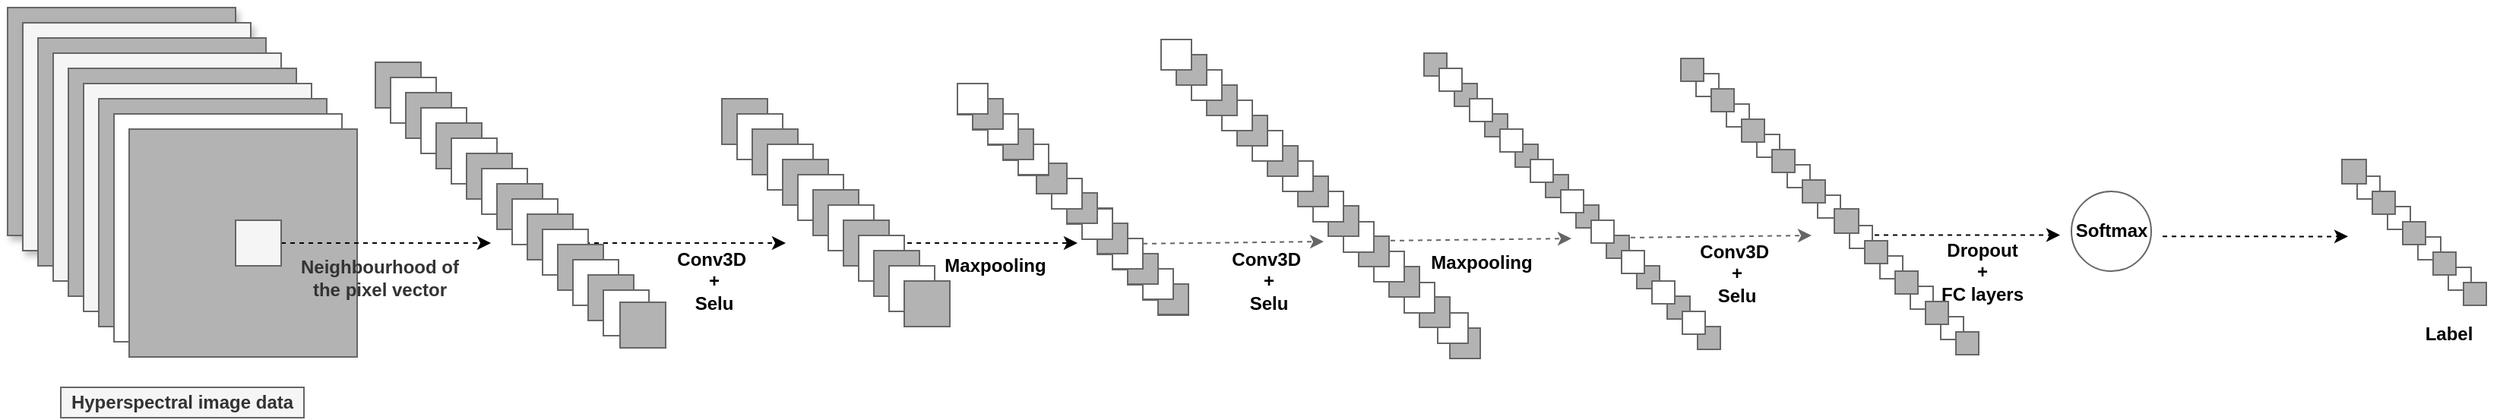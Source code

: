 <mxfile version="13.10.5" type="github" pages="2">
  <diagram id="l_VRbaYY5x8nG968U9lK" name="Page-1">
    <mxGraphModel dx="716" dy="378" grid="1" gridSize="2" guides="1" tooltips="1" connect="1" arrows="1" fold="1" page="0" pageScale="1" pageWidth="1169" pageHeight="827" math="0" shadow="0">
      <root>
        <mxCell id="0" />
        <mxCell id="1" parent="0" />
        <mxCell id="GZbkIUtFpbQkxTFoIwpB-4" value="" style="whiteSpace=wrap;html=1;aspect=fixed;labelBackgroundColor=none;shadow=0;strokeColor=#666666;fillColor=#B3B3B3;" parent="1" vertex="1">
          <mxGeometry x="979" y="351" width="20" height="20" as="geometry" />
        </mxCell>
        <mxCell id="GZbkIUtFpbQkxTFoIwpB-3" value="" style="whiteSpace=wrap;html=1;aspect=fixed;labelBackgroundColor=none;shadow=0;strokeColor=#666666;" parent="1" vertex="1">
          <mxGeometry x="971" y="341" width="20" height="20" as="geometry" />
        </mxCell>
        <mxCell id="0h0BreGhWC6YS8RpV6lA-15" value="" style="whiteSpace=wrap;html=1;aspect=fixed;labelBackgroundColor=none;shadow=0;strokeColor=#666666;fillColor=#B3B3B3;" parent="1" vertex="1">
          <mxGeometry x="959" y="330.5" width="20" height="20" as="geometry" />
        </mxCell>
        <mxCell id="CNsvlzbDIOFofRBmc1B0-2" value="" style="whiteSpace=wrap;html=1;aspect=fixed;strokeColor=#666666;shadow=1;fontColor=#333333;fillColor=#B3B3B3;" parent="1" vertex="1">
          <mxGeometry x="30" y="140" width="150" height="150" as="geometry" />
        </mxCell>
        <mxCell id="CNsvlzbDIOFofRBmc1B0-5" value="" style="whiteSpace=wrap;html=1;aspect=fixed;fillColor=#f5f5f5;strokeColor=#666666;shadow=1;fontColor=#333333;" parent="1" vertex="1">
          <mxGeometry x="40" y="150" width="150" height="150" as="geometry" />
        </mxCell>
        <mxCell id="CNsvlzbDIOFofRBmc1B0-6" value="" style="whiteSpace=wrap;html=1;aspect=fixed;strokeColor=#666666;shadow=0;fontColor=#333333;fillColor=#B3B3B3;" parent="1" vertex="1">
          <mxGeometry x="50" y="160" width="150" height="150" as="geometry" />
        </mxCell>
        <mxCell id="CNsvlzbDIOFofRBmc1B0-7" value="" style="whiteSpace=wrap;html=1;aspect=fixed;fillColor=#f5f5f5;strokeColor=#666666;shadow=0;fontColor=#333333;" parent="1" vertex="1">
          <mxGeometry x="60" y="170" width="150" height="150" as="geometry" />
        </mxCell>
        <mxCell id="CNsvlzbDIOFofRBmc1B0-8" value="" style="whiteSpace=wrap;html=1;aspect=fixed;strokeColor=#666666;shadow=0;fontColor=#333333;fillColor=#B3B3B3;" parent="1" vertex="1">
          <mxGeometry x="70" y="180" width="150" height="150" as="geometry" />
        </mxCell>
        <mxCell id="CNsvlzbDIOFofRBmc1B0-9" value="" style="whiteSpace=wrap;html=1;aspect=fixed;fillColor=#f5f5f5;strokeColor=#666666;shadow=0;fontColor=#333333;" parent="1" vertex="1">
          <mxGeometry x="80" y="190" width="150" height="150" as="geometry" />
        </mxCell>
        <mxCell id="CNsvlzbDIOFofRBmc1B0-10" value="" style="whiteSpace=wrap;html=1;aspect=fixed;strokeColor=#666666;shadow=0;fontColor=#333333;fillColor=#B3B3B3;" parent="1" vertex="1">
          <mxGeometry x="90" y="200" width="150" height="150" as="geometry" />
        </mxCell>
        <mxCell id="CNsvlzbDIOFofRBmc1B0-12" value="" style="whiteSpace=wrap;html=1;aspect=fixed;shadow=0;strokeColor=#666666;" parent="1" vertex="1">
          <mxGeometry x="100" y="210" width="150" height="150" as="geometry" />
        </mxCell>
        <mxCell id="CNsvlzbDIOFofRBmc1B0-13" value="" style="whiteSpace=wrap;html=1;aspect=fixed;strokeColor=#666666;shadow=0;fontColor=#333333;fillColor=#B3B3B3;" parent="1" vertex="1">
          <mxGeometry x="110" y="220" width="150" height="150" as="geometry" />
        </mxCell>
        <mxCell id="CNsvlzbDIOFofRBmc1B0-16" value="Hyperspectral image data" style="text;html=1;strokeColor=#666666;fillColor=#f5f5f5;align=center;verticalAlign=middle;whiteSpace=wrap;fontStyle=1;shadow=0;fontColor=#333333;" parent="1" vertex="1">
          <mxGeometry x="65" y="390" width="160" height="20" as="geometry" />
        </mxCell>
        <mxCell id="CNsvlzbDIOFofRBmc1B0-19" value="" style="edgeStyle=orthogonalEdgeStyle;orthogonalLoop=1;jettySize=auto;shadow=0;dashed=1;strokeWidth=1;labelBorderColor=none;html=1;endArrow=classic;endFill=1;metaEdit=1;comic=0;" parent="1" source="CNsvlzbDIOFofRBmc1B0-18" edge="1">
          <mxGeometry relative="1" as="geometry">
            <mxPoint x="348" y="295" as="targetPoint" />
          </mxGeometry>
        </mxCell>
        <mxCell id="CNsvlzbDIOFofRBmc1B0-18" value="" style="whiteSpace=wrap;html=1;aspect=fixed;fillColor=#f5f5f5;strokeColor=#666666;fontColor=#333333;shadow=0;" parent="1" vertex="1">
          <mxGeometry x="180" y="280" width="30" height="30" as="geometry" />
        </mxCell>
        <mxCell id="CNsvlzbDIOFofRBmc1B0-21" value="&lt;span style=&quot;font-weight: 700&quot;&gt;Neighbourhood of the pixel vector&lt;/span&gt;" style="text;html=1;align=center;verticalAlign=middle;whiteSpace=wrap;labelBackgroundColor=none;shadow=0;fontColor=#333333;" parent="1" vertex="1">
          <mxGeometry x="220" y="307.5" width="110" height="20" as="geometry" />
        </mxCell>
        <mxCell id="CNsvlzbDIOFofRBmc1B0-85" style="edgeStyle=orthogonalEdgeStyle;orthogonalLoop=1;jettySize=auto;html=1;shadow=0;dashed=1;strokeWidth=1;" parent="1" source="CNsvlzbDIOFofRBmc1B0-31" edge="1">
          <mxGeometry relative="1" as="geometry">
            <mxPoint x="542" y="295" as="targetPoint" />
            <Array as="points">
              <mxPoint x="530" y="295" />
              <mxPoint x="530" y="295" />
            </Array>
          </mxGeometry>
        </mxCell>
        <mxCell id="CNsvlzbDIOFofRBmc1B0-87" value="Conv3D&amp;nbsp;&lt;br&gt;+ &lt;br&gt;Selu" style="text;html=1;strokeColor=none;fillColor=none;align=center;verticalAlign=middle;whiteSpace=wrap;labelBackgroundColor=none;fontStyle=1;shadow=0;" parent="1" vertex="1">
          <mxGeometry x="455" y="310" width="80" height="20" as="geometry" />
        </mxCell>
        <mxCell id="CNsvlzbDIOFofRBmc1B0-115" style="comic=0;orthogonalLoop=1;jettySize=auto;html=1;shadow=0;dashed=1;endArrow=classic;endFill=1;strokeWidth=1;" parent="1" source="CNsvlzbDIOFofRBmc1B0-97" edge="1">
          <mxGeometry relative="1" as="geometry">
            <mxPoint x="734" y="295" as="targetPoint" />
          </mxGeometry>
        </mxCell>
        <mxCell id="CNsvlzbDIOFofRBmc1B0-118" value="Conv3D&amp;nbsp;&lt;br&gt;+ &lt;br&gt;Selu" style="text;html=1;fillColor=none;align=center;verticalAlign=middle;whiteSpace=wrap;labelBackgroundColor=none;fontStyle=1;shadow=0;" parent="1" vertex="1">
          <mxGeometry x="820" y="310" width="80" height="20" as="geometry" />
        </mxCell>
        <mxCell id="CNsvlzbDIOFofRBmc1B0-196" value="" style="group;shadow=0;" parent="1" vertex="1" connectable="0">
          <mxGeometry x="272" y="176" width="194" height="188" as="geometry" />
        </mxCell>
        <mxCell id="CNsvlzbDIOFofRBmc1B0-22" value="" style="whiteSpace=wrap;html=1;aspect=fixed;labelBackgroundColor=none;shadow=0;fillColor=#B3B3B3;strokeColor=#666666;" parent="CNsvlzbDIOFofRBmc1B0-196" vertex="1">
          <mxGeometry width="30" height="30" as="geometry" />
        </mxCell>
        <mxCell id="CNsvlzbDIOFofRBmc1B0-23" value="" style="whiteSpace=wrap;html=1;aspect=fixed;labelBackgroundColor=none;shadow=0;fillColor=#FFFFFF;strokeColor=#666666;" parent="CNsvlzbDIOFofRBmc1B0-196" vertex="1">
          <mxGeometry x="10" y="10" width="30" height="30" as="geometry" />
        </mxCell>
        <mxCell id="CNsvlzbDIOFofRBmc1B0-24" value="" style="whiteSpace=wrap;html=1;aspect=fixed;labelBackgroundColor=none;shadow=0;fillColor=#B3B3B3;strokeColor=#666666;" parent="CNsvlzbDIOFofRBmc1B0-196" vertex="1">
          <mxGeometry x="20" y="20" width="30" height="30" as="geometry" />
        </mxCell>
        <mxCell id="CNsvlzbDIOFofRBmc1B0-25" value="" style="whiteSpace=wrap;html=1;aspect=fixed;labelBackgroundColor=none;shadow=0;fillColor=#FFFFFF;strokeColor=#666666;" parent="CNsvlzbDIOFofRBmc1B0-196" vertex="1">
          <mxGeometry x="30" y="30" width="30" height="30" as="geometry" />
        </mxCell>
        <mxCell id="CNsvlzbDIOFofRBmc1B0-26" value="" style="whiteSpace=wrap;html=1;aspect=fixed;labelBackgroundColor=none;shadow=0;fillColor=#B3B3B3;strokeColor=#666666;" parent="CNsvlzbDIOFofRBmc1B0-196" vertex="1">
          <mxGeometry x="40" y="40" width="30" height="30" as="geometry" />
        </mxCell>
        <mxCell id="CNsvlzbDIOFofRBmc1B0-27" value="" style="whiteSpace=wrap;html=1;aspect=fixed;labelBackgroundColor=none;shadow=0;fillColor=#FFFFFF;strokeColor=#666666;" parent="CNsvlzbDIOFofRBmc1B0-196" vertex="1">
          <mxGeometry x="50" y="50" width="30" height="30" as="geometry" />
        </mxCell>
        <mxCell id="CNsvlzbDIOFofRBmc1B0-28" value="" style="whiteSpace=wrap;html=1;aspect=fixed;labelBackgroundColor=none;shadow=0;fillColor=#B3B3B3;strokeColor=#666666;" parent="CNsvlzbDIOFofRBmc1B0-196" vertex="1">
          <mxGeometry x="60" y="60" width="30" height="30" as="geometry" />
        </mxCell>
        <mxCell id="CNsvlzbDIOFofRBmc1B0-29" value="" style="whiteSpace=wrap;html=1;aspect=fixed;labelBackgroundColor=none;shadow=0;fillColor=#FFFFFF;strokeColor=#666666;" parent="CNsvlzbDIOFofRBmc1B0-196" vertex="1">
          <mxGeometry x="70" y="70" width="30" height="30" as="geometry" />
        </mxCell>
        <mxCell id="CNsvlzbDIOFofRBmc1B0-30" value="" style="whiteSpace=wrap;html=1;aspect=fixed;labelBackgroundColor=none;shadow=0;fillColor=#B3B3B3;strokeColor=#666666;" parent="CNsvlzbDIOFofRBmc1B0-196" vertex="1">
          <mxGeometry x="80" y="80" width="30" height="30" as="geometry" />
        </mxCell>
        <mxCell id="CNsvlzbDIOFofRBmc1B0-31" value="" style="whiteSpace=wrap;html=1;aspect=fixed;labelBackgroundColor=none;shadow=0;fillColor=#FFFFFF;strokeColor=#666666;" parent="CNsvlzbDIOFofRBmc1B0-196" vertex="1">
          <mxGeometry x="90" y="90" width="30" height="30" as="geometry" />
        </mxCell>
        <mxCell id="CNsvlzbDIOFofRBmc1B0-32" value="" style="whiteSpace=wrap;html=1;aspect=fixed;labelBackgroundColor=none;shadow=0;fillColor=#B3B3B3;strokeColor=#666666;" parent="CNsvlzbDIOFofRBmc1B0-196" vertex="1">
          <mxGeometry x="100" y="100" width="30" height="30" as="geometry" />
        </mxCell>
        <mxCell id="CNsvlzbDIOFofRBmc1B0-33" value="" style="whiteSpace=wrap;html=1;aspect=fixed;labelBackgroundColor=none;shadow=0;fillColor=#FFFFFF;strokeColor=#666666;" parent="CNsvlzbDIOFofRBmc1B0-196" vertex="1">
          <mxGeometry x="110" y="110" width="30" height="30" as="geometry" />
        </mxCell>
        <mxCell id="CNsvlzbDIOFofRBmc1B0-34" value="" style="whiteSpace=wrap;html=1;aspect=fixed;labelBackgroundColor=none;shadow=0;fillColor=#B3B3B3;strokeColor=#666666;" parent="CNsvlzbDIOFofRBmc1B0-196" vertex="1">
          <mxGeometry x="120" y="120" width="30" height="30" as="geometry" />
        </mxCell>
        <mxCell id="CNsvlzbDIOFofRBmc1B0-35" value="" style="whiteSpace=wrap;html=1;aspect=fixed;labelBackgroundColor=none;shadow=0;fillColor=#FFFFFF;strokeColor=#666666;" parent="CNsvlzbDIOFofRBmc1B0-196" vertex="1">
          <mxGeometry x="130" y="130" width="30" height="30" as="geometry" />
        </mxCell>
        <mxCell id="CNsvlzbDIOFofRBmc1B0-36" value="" style="whiteSpace=wrap;html=1;aspect=fixed;labelBackgroundColor=none;shadow=0;fillColor=#B3B3B3;strokeColor=#666666;" parent="CNsvlzbDIOFofRBmc1B0-196" vertex="1">
          <mxGeometry x="140" y="140" width="30" height="30" as="geometry" />
        </mxCell>
        <mxCell id="CNsvlzbDIOFofRBmc1B0-37" value="" style="whiteSpace=wrap;html=1;aspect=fixed;labelBackgroundColor=none;shadow=0;fillColor=#FFFFFF;strokeColor=#666666;" parent="CNsvlzbDIOFofRBmc1B0-196" vertex="1">
          <mxGeometry x="150" y="150" width="30" height="30" as="geometry" />
        </mxCell>
        <mxCell id="EMCkrz3_Z-vh3vJyYapm-2" value="" style="whiteSpace=wrap;html=1;aspect=fixed;labelBackgroundColor=none;shadow=0;fillColor=#B3B3B3;strokeColor=#666666;" vertex="1" parent="CNsvlzbDIOFofRBmc1B0-196">
          <mxGeometry x="161" y="158" width="30" height="30" as="geometry" />
        </mxCell>
        <mxCell id="CNsvlzbDIOFofRBmc1B0-202" value="" style="group;shadow=0;" parent="1" vertex="1" connectable="0">
          <mxGeometry x="500" y="200" width="150" height="150" as="geometry" />
        </mxCell>
        <mxCell id="CNsvlzbDIOFofRBmc1B0-200" value="" style="group;shadow=0;" parent="CNsvlzbDIOFofRBmc1B0-202" vertex="1" connectable="0">
          <mxGeometry width="150" height="150" as="geometry" />
        </mxCell>
        <mxCell id="CNsvlzbDIOFofRBmc1B0-195" value="" style="group;shadow=0;" parent="CNsvlzbDIOFofRBmc1B0-200" vertex="1" connectable="0">
          <mxGeometry width="150" height="150" as="geometry" />
        </mxCell>
        <mxCell id="CNsvlzbDIOFofRBmc1B0-88" value="" style="whiteSpace=wrap;html=1;aspect=fixed;labelBackgroundColor=none;shadow=0;fillColor=#B3B3B3;strokeColor=#666666;" parent="CNsvlzbDIOFofRBmc1B0-195" vertex="1">
          <mxGeometry width="30" height="30" as="geometry" />
        </mxCell>
        <mxCell id="CNsvlzbDIOFofRBmc1B0-90" value="" style="whiteSpace=wrap;html=1;aspect=fixed;labelBackgroundColor=none;shadow=0;strokeColor=#666666;" parent="CNsvlzbDIOFofRBmc1B0-195" vertex="1">
          <mxGeometry x="10" y="10" width="30" height="30" as="geometry" />
        </mxCell>
        <mxCell id="CNsvlzbDIOFofRBmc1B0-91" value="" style="whiteSpace=wrap;html=1;aspect=fixed;labelBackgroundColor=none;shadow=0;fillColor=#B3B3B3;strokeColor=#666666;" parent="CNsvlzbDIOFofRBmc1B0-195" vertex="1">
          <mxGeometry x="20" y="20" width="30" height="30" as="geometry" />
        </mxCell>
        <mxCell id="CNsvlzbDIOFofRBmc1B0-92" value="" style="whiteSpace=wrap;html=1;aspect=fixed;labelBackgroundColor=none;shadow=0;strokeColor=#666666;" parent="CNsvlzbDIOFofRBmc1B0-195" vertex="1">
          <mxGeometry x="30" y="30" width="30" height="30" as="geometry" />
        </mxCell>
        <mxCell id="CNsvlzbDIOFofRBmc1B0-93" value="" style="whiteSpace=wrap;html=1;aspect=fixed;labelBackgroundColor=none;shadow=0;fillColor=#B3B3B3;strokeColor=#666666;" parent="CNsvlzbDIOFofRBmc1B0-195" vertex="1">
          <mxGeometry x="40" y="40" width="30" height="30" as="geometry" />
        </mxCell>
        <mxCell id="CNsvlzbDIOFofRBmc1B0-94" value="" style="whiteSpace=wrap;html=1;aspect=fixed;labelBackgroundColor=none;shadow=0;strokeColor=#666666;" parent="CNsvlzbDIOFofRBmc1B0-195" vertex="1">
          <mxGeometry x="50" y="50" width="30" height="30" as="geometry" />
        </mxCell>
        <mxCell id="CNsvlzbDIOFofRBmc1B0-95" value="" style="whiteSpace=wrap;html=1;aspect=fixed;labelBackgroundColor=none;shadow=0;fillColor=#B3B3B3;strokeColor=#666666;" parent="CNsvlzbDIOFofRBmc1B0-195" vertex="1">
          <mxGeometry x="60" y="60" width="30" height="30" as="geometry" />
        </mxCell>
        <mxCell id="CNsvlzbDIOFofRBmc1B0-96" value="" style="whiteSpace=wrap;html=1;aspect=fixed;labelBackgroundColor=none;shadow=0;strokeColor=#666666;" parent="CNsvlzbDIOFofRBmc1B0-195" vertex="1">
          <mxGeometry x="70" y="70" width="30" height="30" as="geometry" />
        </mxCell>
        <mxCell id="CNsvlzbDIOFofRBmc1B0-97" value="" style="whiteSpace=wrap;html=1;aspect=fixed;labelBackgroundColor=none;shadow=0;fillColor=#B3B3B3;strokeColor=#666666;" parent="CNsvlzbDIOFofRBmc1B0-195" vertex="1">
          <mxGeometry x="80" y="80" width="30" height="30" as="geometry" />
        </mxCell>
        <mxCell id="CNsvlzbDIOFofRBmc1B0-98" value="" style="whiteSpace=wrap;html=1;aspect=fixed;labelBackgroundColor=none;shadow=0;strokeColor=#666666;" parent="CNsvlzbDIOFofRBmc1B0-195" vertex="1">
          <mxGeometry x="90" y="90" width="30" height="30" as="geometry" />
        </mxCell>
        <mxCell id="CNsvlzbDIOFofRBmc1B0-99" value="" style="whiteSpace=wrap;html=1;aspect=fixed;labelBackgroundColor=none;shadow=0;fillColor=#B3B3B3;strokeColor=#666666;" parent="CNsvlzbDIOFofRBmc1B0-195" vertex="1">
          <mxGeometry x="100" y="100" width="30" height="30" as="geometry" />
        </mxCell>
        <mxCell id="CNsvlzbDIOFofRBmc1B0-100" value="" style="whiteSpace=wrap;html=1;aspect=fixed;labelBackgroundColor=none;shadow=0;strokeColor=#666666;" parent="CNsvlzbDIOFofRBmc1B0-195" vertex="1">
          <mxGeometry x="110" y="110" width="30" height="30" as="geometry" />
        </mxCell>
        <mxCell id="CNsvlzbDIOFofRBmc1B0-101" value="" style="whiteSpace=wrap;html=1;aspect=fixed;labelBackgroundColor=none;shadow=0;fillColor=#B3B3B3;strokeColor=#666666;" parent="CNsvlzbDIOFofRBmc1B0-195" vertex="1">
          <mxGeometry x="120" y="120" width="30" height="30" as="geometry" />
        </mxCell>
        <mxCell id="CNsvlzbDIOFofRBmc1B0-205" style="comic=0;orthogonalLoop=1;jettySize=auto;html=1;shadow=0;dashed=1;endArrow=classic;endFill=1;strokeWidth=1;verticalAlign=middle;strokeColor=#666666;" parent="1" edge="1">
          <mxGeometry x="827" y="146.0" as="geometry">
            <mxPoint x="896" y="294" as="targetPoint" />
            <mxPoint x="777" y="295.43" as="sourcePoint" />
          </mxGeometry>
        </mxCell>
        <mxCell id="CNsvlzbDIOFofRBmc1B0-116" value="Maxpooling" style="text;html=1;fillColor=none;align=center;verticalAlign=middle;whiteSpace=wrap;labelBackgroundColor=none;fontStyle=1;shadow=0;" parent="1" vertex="1">
          <mxGeometry x="640" y="299.5" width="80" height="20" as="geometry" />
        </mxCell>
        <mxCell id="CNsvlzbDIOFofRBmc1B0-318" value="" style="whiteSpace=wrap;html=1;aspect=fixed;labelBackgroundColor=none;fillColor=#ffe6cc;shadow=0;strokeColor=#666666;" parent="1" vertex="1">
          <mxGeometry x="737" y="272" width="20" height="20" as="geometry" />
        </mxCell>
        <mxCell id="CNsvlzbDIOFofRBmc1B0-320" value="" style="whiteSpace=wrap;html=1;aspect=fixed;labelBackgroundColor=none;fillColor=#dae8fc;shadow=0;strokeColor=#666666;" parent="1" vertex="1">
          <mxGeometry x="727" y="262.5" width="20" height="20" as="geometry" />
        </mxCell>
        <mxCell id="CNsvlzbDIOFofRBmc1B0-321" value="" style="whiteSpace=wrap;html=1;aspect=fixed;labelBackgroundColor=none;fillColor=#dae8fc;shadow=0;strokeColor=#666666;" parent="1" vertex="1">
          <mxGeometry x="747" y="282.5" width="20" height="20" as="geometry" />
        </mxCell>
        <mxCell id="CNsvlzbDIOFofRBmc1B0-322" value="" style="whiteSpace=wrap;html=1;aspect=fixed;labelBackgroundColor=none;fillColor=#ffe6cc;shadow=0;strokeColor=#666666;" parent="1" vertex="1">
          <mxGeometry x="757" y="292.5" width="20" height="20" as="geometry" />
        </mxCell>
        <mxCell id="CNsvlzbDIOFofRBmc1B0-323" value="" style="whiteSpace=wrap;html=1;aspect=fixed;labelBackgroundColor=none;fillColor=#dae8fc;shadow=0;strokeColor=#666666;" parent="1" vertex="1">
          <mxGeometry x="767" y="302.5" width="20" height="20" as="geometry" />
        </mxCell>
        <mxCell id="CNsvlzbDIOFofRBmc1B0-324" value="" style="whiteSpace=wrap;html=1;aspect=fixed;labelBackgroundColor=none;fillColor=#ffe6cc;shadow=0;strokeColor=#666666;" parent="1" vertex="1">
          <mxGeometry x="777" y="312.5" width="20" height="20" as="geometry" />
        </mxCell>
        <mxCell id="CNsvlzbDIOFofRBmc1B0-325" value="" style="whiteSpace=wrap;html=1;aspect=fixed;labelBackgroundColor=none;fillColor=#dae8fc;shadow=0;strokeColor=#666666;" parent="1" vertex="1">
          <mxGeometry x="787" y="322.5" width="20" height="20" as="geometry" />
        </mxCell>
        <mxCell id="CNsvlzbDIOFofRBmc1B0-326" value="" style="whiteSpace=wrap;html=1;aspect=fixed;labelBackgroundColor=none;shadow=0;strokeColor=#666666;fillColor=#B3B3B3;" parent="1" vertex="1">
          <mxGeometry x="787" y="322" width="20" height="20" as="geometry" />
        </mxCell>
        <mxCell id="CNsvlzbDIOFofRBmc1B0-327" value="" style="whiteSpace=wrap;html=1;aspect=fixed;labelBackgroundColor=none;shadow=0;strokeColor=#666666;fillColor=#FFFFFF;" parent="1" vertex="1">
          <mxGeometry x="777" y="312" width="20" height="20" as="geometry" />
        </mxCell>
        <mxCell id="CNsvlzbDIOFofRBmc1B0-328" value="" style="whiteSpace=wrap;html=1;aspect=fixed;labelBackgroundColor=none;shadow=0;strokeColor=#666666;fillColor=#B3B3B3;" parent="1" vertex="1">
          <mxGeometry x="767" y="302" width="20" height="20" as="geometry" />
        </mxCell>
        <mxCell id="CNsvlzbDIOFofRBmc1B0-329" value="" style="whiteSpace=wrap;html=1;aspect=fixed;labelBackgroundColor=none;shadow=0;strokeColor=#666666;fillColor=#FFFFFF;" parent="1" vertex="1">
          <mxGeometry x="757" y="292" width="20" height="20" as="geometry" />
        </mxCell>
        <mxCell id="CNsvlzbDIOFofRBmc1B0-330" value="" style="whiteSpace=wrap;html=1;aspect=fixed;labelBackgroundColor=none;shadow=0;strokeColor=#666666;fillColor=#B3B3B3;" parent="1" vertex="1">
          <mxGeometry x="747" y="282" width="20" height="20" as="geometry" />
        </mxCell>
        <mxCell id="CNsvlzbDIOFofRBmc1B0-331" value="" style="whiteSpace=wrap;html=1;aspect=fixed;labelBackgroundColor=none;shadow=0;strokeColor=#666666;fillColor=#FFFFFF;" parent="1" vertex="1">
          <mxGeometry x="737" y="272.5" width="20" height="20" as="geometry" />
        </mxCell>
        <mxCell id="CNsvlzbDIOFofRBmc1B0-332" value="" style="whiteSpace=wrap;html=1;aspect=fixed;labelBackgroundColor=none;shadow=0;strokeColor=#666666;fillColor=#B3B3B3;" parent="1" vertex="1">
          <mxGeometry x="727" y="262" width="20" height="20" as="geometry" />
        </mxCell>
        <mxCell id="CNsvlzbDIOFofRBmc1B0-333" value="" style="whiteSpace=wrap;html=1;aspect=fixed;labelBackgroundColor=none;shadow=0;strokeColor=#666666;fillColor=#FFFFFF;" parent="1" vertex="1">
          <mxGeometry x="717" y="252.5" width="20" height="20" as="geometry" />
        </mxCell>
        <mxCell id="CNsvlzbDIOFofRBmc1B0-334" value="" style="whiteSpace=wrap;html=1;aspect=fixed;labelBackgroundColor=none;shadow=0;strokeColor=#666666;fillColor=#B3B3B3;" parent="1" vertex="1">
          <mxGeometry x="707" y="242.5" width="20" height="20" as="geometry" />
        </mxCell>
        <mxCell id="CNsvlzbDIOFofRBmc1B0-361" value="" style="whiteSpace=wrap;html=1;aspect=fixed;labelBackgroundColor=none;fillColor=#dae8fc;shadow=0;strokeColor=#666666;" parent="1" vertex="1">
          <mxGeometry x="655" y="190.5" width="20" height="20" as="geometry" />
        </mxCell>
        <mxCell id="CNsvlzbDIOFofRBmc1B0-362" value="" style="whiteSpace=wrap;html=1;aspect=fixed;labelBackgroundColor=none;fillColor=#ffe6cc;shadow=0;strokeColor=#666666;" parent="1" vertex="1">
          <mxGeometry x="665" y="200.5" width="20" height="20" as="geometry" />
        </mxCell>
        <mxCell id="CNsvlzbDIOFofRBmc1B0-363" value="" style="whiteSpace=wrap;html=1;aspect=fixed;labelBackgroundColor=none;fillColor=#dae8fc;shadow=0;strokeColor=#666666;" parent="1" vertex="1">
          <mxGeometry x="675" y="210.5" width="20" height="20" as="geometry" />
        </mxCell>
        <mxCell id="CNsvlzbDIOFofRBmc1B0-364" value="" style="whiteSpace=wrap;html=1;aspect=fixed;labelBackgroundColor=none;fillColor=#ffe6cc;shadow=0;strokeColor=#666666;" parent="1" vertex="1">
          <mxGeometry x="685" y="220.5" width="20" height="20" as="geometry" />
        </mxCell>
        <mxCell id="CNsvlzbDIOFofRBmc1B0-365" value="" style="whiteSpace=wrap;html=1;aspect=fixed;labelBackgroundColor=none;fillColor=#dae8fc;shadow=0;strokeColor=#666666;" parent="1" vertex="1">
          <mxGeometry x="695" y="230.5" width="20" height="20" as="geometry" />
        </mxCell>
        <mxCell id="CNsvlzbDIOFofRBmc1B0-366" value="" style="whiteSpace=wrap;html=1;aspect=fixed;labelBackgroundColor=none;shadow=0;strokeColor=#666666;fillColor=#FFFFFF;" parent="1" vertex="1">
          <mxGeometry x="695" y="230" width="20" height="20" as="geometry" />
        </mxCell>
        <mxCell id="CNsvlzbDIOFofRBmc1B0-367" value="" style="whiteSpace=wrap;html=1;aspect=fixed;labelBackgroundColor=none;shadow=0;strokeColor=#666666;fillColor=#B3B3B3;" parent="1" vertex="1">
          <mxGeometry x="685" y="220" width="20" height="20" as="geometry" />
        </mxCell>
        <mxCell id="CNsvlzbDIOFofRBmc1B0-368" value="" style="whiteSpace=wrap;html=1;aspect=fixed;labelBackgroundColor=none;shadow=0;strokeColor=#666666;fillColor=#FFFFFF;" parent="1" vertex="1">
          <mxGeometry x="675" y="210" width="20" height="20" as="geometry" />
        </mxCell>
        <mxCell id="CNsvlzbDIOFofRBmc1B0-369" value="" style="whiteSpace=wrap;html=1;aspect=fixed;labelBackgroundColor=none;shadow=0;strokeColor=#666666;fillColor=#B3B3B3;" parent="1" vertex="1">
          <mxGeometry x="665" y="200" width="20" height="20" as="geometry" />
        </mxCell>
        <mxCell id="CNsvlzbDIOFofRBmc1B0-370" value="" style="whiteSpace=wrap;html=1;aspect=fixed;labelBackgroundColor=none;shadow=0;strokeColor=#666666;fillColor=#FFFFFF;" parent="1" vertex="1">
          <mxGeometry x="655" y="190" width="20" height="20" as="geometry" />
        </mxCell>
        <mxCell id="0h0BreGhWC6YS8RpV6lA-9" value="" style="whiteSpace=wrap;html=1;aspect=fixed;labelBackgroundColor=none;shadow=0;strokeColor=#666666;" parent="1" vertex="1">
          <mxGeometry x="949" y="321" width="20" height="20" as="geometry" />
        </mxCell>
        <mxCell id="0h0BreGhWC6YS8RpV6lA-17" value="" style="whiteSpace=wrap;html=1;aspect=fixed;labelBackgroundColor=none;shadow=0;strokeColor=#666666;fillColor=#B3B3B3;" parent="1" vertex="1">
          <mxGeometry x="939" y="310.5" width="20" height="20" as="geometry" />
        </mxCell>
        <mxCell id="0h0BreGhWC6YS8RpV6lA-18" value="" style="whiteSpace=wrap;html=1;aspect=fixed;labelBackgroundColor=none;shadow=0;strokeColor=#666666;" parent="1" vertex="1">
          <mxGeometry x="929" y="300.5" width="20" height="20" as="geometry" />
        </mxCell>
        <mxCell id="0h0BreGhWC6YS8RpV6lA-19" value="" style="whiteSpace=wrap;html=1;aspect=fixed;labelBackgroundColor=none;shadow=0;strokeColor=#666666;fillColor=#B3B3B3;" parent="1" vertex="1">
          <mxGeometry x="919" y="290.5" width="20" height="20" as="geometry" />
        </mxCell>
        <mxCell id="0h0BreGhWC6YS8RpV6lA-20" value="" style="whiteSpace=wrap;html=1;aspect=fixed;labelBackgroundColor=none;shadow=0;strokeColor=#666666;" parent="1" vertex="1">
          <mxGeometry x="909" y="281" width="20" height="20" as="geometry" />
        </mxCell>
        <mxCell id="0h0BreGhWC6YS8RpV6lA-21" value="" style="whiteSpace=wrap;html=1;aspect=fixed;labelBackgroundColor=none;shadow=0;strokeColor=#666666;fillColor=#B3B3B3;" parent="1" vertex="1">
          <mxGeometry x="899" y="270.5" width="20" height="20" as="geometry" />
        </mxCell>
        <mxCell id="0h0BreGhWC6YS8RpV6lA-22" value="" style="whiteSpace=wrap;html=1;aspect=fixed;labelBackgroundColor=none;shadow=0;strokeColor=#666666;" parent="1" vertex="1">
          <mxGeometry x="889" y="261" width="20" height="20" as="geometry" />
        </mxCell>
        <mxCell id="0h0BreGhWC6YS8RpV6lA-23" value="" style="whiteSpace=wrap;html=1;aspect=fixed;labelBackgroundColor=none;shadow=0;strokeColor=#666666;fillColor=#B3B3B3;" parent="1" vertex="1">
          <mxGeometry x="879" y="251" width="20" height="20" as="geometry" />
        </mxCell>
        <mxCell id="0h0BreGhWC6YS8RpV6lA-24" value="" style="whiteSpace=wrap;html=1;aspect=fixed;labelBackgroundColor=none;shadow=0;strokeColor=#666666;" parent="1" vertex="1">
          <mxGeometry x="869" y="241" width="20" height="20" as="geometry" />
        </mxCell>
        <mxCell id="0h0BreGhWC6YS8RpV6lA-25" value="" style="whiteSpace=wrap;html=1;aspect=fixed;labelBackgroundColor=none;shadow=0;strokeColor=#666666;fillColor=#B3B3B3;" parent="1" vertex="1">
          <mxGeometry x="859" y="231" width="20" height="20" as="geometry" />
        </mxCell>
        <mxCell id="0h0BreGhWC6YS8RpV6lA-26" value="" style="whiteSpace=wrap;html=1;aspect=fixed;labelBackgroundColor=none;shadow=0;strokeColor=#666666;" parent="1" vertex="1">
          <mxGeometry x="849" y="221" width="20" height="20" as="geometry" />
        </mxCell>
        <mxCell id="0h0BreGhWC6YS8RpV6lA-27" value="" style="whiteSpace=wrap;html=1;aspect=fixed;labelBackgroundColor=none;shadow=0;strokeColor=#666666;fillColor=#B3B3B3;" parent="1" vertex="1">
          <mxGeometry x="839" y="211" width="20" height="20" as="geometry" />
        </mxCell>
        <mxCell id="0h0BreGhWC6YS8RpV6lA-28" value="" style="whiteSpace=wrap;html=1;aspect=fixed;labelBackgroundColor=none;shadow=0;strokeColor=#666666;" parent="1" vertex="1">
          <mxGeometry x="829" y="201" width="20" height="20" as="geometry" />
        </mxCell>
        <mxCell id="0h0BreGhWC6YS8RpV6lA-29" value="" style="whiteSpace=wrap;html=1;aspect=fixed;labelBackgroundColor=none;shadow=0;strokeColor=#666666;fillColor=#B3B3B3;" parent="1" vertex="1">
          <mxGeometry x="819" y="191" width="20" height="20" as="geometry" />
        </mxCell>
        <mxCell id="0h0BreGhWC6YS8RpV6lA-30" value="" style="whiteSpace=wrap;html=1;aspect=fixed;labelBackgroundColor=none;shadow=0;strokeColor=#666666;" parent="1" vertex="1">
          <mxGeometry x="809" y="181" width="20" height="20" as="geometry" />
        </mxCell>
        <mxCell id="0h0BreGhWC6YS8RpV6lA-31" value="" style="whiteSpace=wrap;html=1;aspect=fixed;labelBackgroundColor=none;shadow=0;strokeColor=#666666;fillColor=#B3B3B3;" parent="1" vertex="1">
          <mxGeometry x="799" y="171" width="20" height="20" as="geometry" />
        </mxCell>
        <mxCell id="0h0BreGhWC6YS8RpV6lA-32" value="" style="whiteSpace=wrap;html=1;aspect=fixed;labelBackgroundColor=none;shadow=0;strokeColor=#666666;" parent="1" vertex="1">
          <mxGeometry x="789" y="161" width="20" height="20" as="geometry" />
        </mxCell>
        <mxCell id="0h0BreGhWC6YS8RpV6lA-78" value="" style="group;" parent="1" vertex="1" connectable="0">
          <mxGeometry x="962" y="170" width="240" height="195" as="geometry" />
        </mxCell>
        <mxCell id="0h0BreGhWC6YS8RpV6lA-45" value="" style="whiteSpace=wrap;html=1;aspect=fixed;labelBackgroundColor=none;shadow=0;strokeColor=#666666;fillColor=#B3B3B3;" parent="0h0BreGhWC6YS8RpV6lA-78" vertex="1">
          <mxGeometry width="15" height="15" as="geometry" />
        </mxCell>
        <mxCell id="0h0BreGhWC6YS8RpV6lA-46" value="" style="whiteSpace=wrap;html=1;aspect=fixed;labelBackgroundColor=none;shadow=0;strokeColor=#666666;fillColor=#B3B3B3;" parent="0h0BreGhWC6YS8RpV6lA-78" vertex="1">
          <mxGeometry x="20" y="20" width="15" height="15" as="geometry" />
        </mxCell>
        <mxCell id="0h0BreGhWC6YS8RpV6lA-47" value="" style="whiteSpace=wrap;html=1;aspect=fixed;labelBackgroundColor=none;shadow=0;strokeColor=#666666;fillColor=#B3B3B3;" parent="0h0BreGhWC6YS8RpV6lA-78" vertex="1">
          <mxGeometry x="40" y="40" width="15" height="15" as="geometry" />
        </mxCell>
        <mxCell id="0h0BreGhWC6YS8RpV6lA-48" value="" style="whiteSpace=wrap;html=1;aspect=fixed;labelBackgroundColor=none;shadow=0;strokeColor=#666666;fillColor=#B3B3B3;" parent="0h0BreGhWC6YS8RpV6lA-78" vertex="1">
          <mxGeometry x="60" y="60" width="15" height="15" as="geometry" />
        </mxCell>
        <mxCell id="0h0BreGhWC6YS8RpV6lA-49" value="" style="whiteSpace=wrap;html=1;aspect=fixed;labelBackgroundColor=none;shadow=0;strokeColor=#666666;fillColor=#B3B3B3;" parent="0h0BreGhWC6YS8RpV6lA-78" vertex="1">
          <mxGeometry x="80" y="80" width="15" height="15" as="geometry" />
        </mxCell>
        <mxCell id="0h0BreGhWC6YS8RpV6lA-50" value="" style="whiteSpace=wrap;html=1;aspect=fixed;labelBackgroundColor=none;shadow=0;strokeColor=#666666;" parent="0h0BreGhWC6YS8RpV6lA-78" vertex="1">
          <mxGeometry x="90" y="90" width="15" height="15" as="geometry" />
        </mxCell>
        <mxCell id="0h0BreGhWC6YS8RpV6lA-51" value="" style="whiteSpace=wrap;html=1;aspect=fixed;labelBackgroundColor=none;shadow=0;strokeColor=#666666;fillColor=#B3B3B3;" parent="0h0BreGhWC6YS8RpV6lA-78" vertex="1">
          <mxGeometry x="100" y="100" width="15" height="15" as="geometry" />
        </mxCell>
        <mxCell id="0h0BreGhWC6YS8RpV6lA-52" value="" style="whiteSpace=wrap;html=1;aspect=fixed;labelBackgroundColor=none;shadow=0;strokeColor=#666666;" parent="0h0BreGhWC6YS8RpV6lA-78" vertex="1">
          <mxGeometry x="110" y="110" width="15" height="15" as="geometry" />
        </mxCell>
        <mxCell id="0h0BreGhWC6YS8RpV6lA-53" value="" style="whiteSpace=wrap;html=1;aspect=fixed;labelBackgroundColor=none;shadow=0;strokeColor=#666666;fillColor=#B3B3B3;" parent="0h0BreGhWC6YS8RpV6lA-78" vertex="1">
          <mxGeometry x="120" y="120" width="15" height="15" as="geometry" />
        </mxCell>
        <mxCell id="0h0BreGhWC6YS8RpV6lA-54" value="" style="whiteSpace=wrap;html=1;aspect=fixed;labelBackgroundColor=none;shadow=0;strokeColor=#666666;" parent="0h0BreGhWC6YS8RpV6lA-78" vertex="1">
          <mxGeometry x="130" y="130" width="15" height="15" as="geometry" />
        </mxCell>
        <mxCell id="0h0BreGhWC6YS8RpV6lA-55" value="" style="whiteSpace=wrap;html=1;aspect=fixed;labelBackgroundColor=none;shadow=0;strokeColor=#666666;fillColor=#B3B3B3;" parent="0h0BreGhWC6YS8RpV6lA-78" vertex="1">
          <mxGeometry x="140" y="140" width="15" height="15" as="geometry" />
        </mxCell>
        <mxCell id="0h0BreGhWC6YS8RpV6lA-56" value="" style="whiteSpace=wrap;html=1;aspect=fixed;labelBackgroundColor=none;shadow=0;strokeColor=#666666;" parent="0h0BreGhWC6YS8RpV6lA-78" vertex="1">
          <mxGeometry x="150" y="150" width="15" height="15" as="geometry" />
        </mxCell>
        <mxCell id="0h0BreGhWC6YS8RpV6lA-57" value="" style="whiteSpace=wrap;html=1;aspect=fixed;labelBackgroundColor=none;shadow=0;strokeColor=#666666;fillColor=#B3B3B3;" parent="0h0BreGhWC6YS8RpV6lA-78" vertex="1">
          <mxGeometry x="160" y="160" width="15" height="15" as="geometry" />
        </mxCell>
        <mxCell id="0h0BreGhWC6YS8RpV6lA-58" value="" style="whiteSpace=wrap;html=1;aspect=fixed;labelBackgroundColor=none;shadow=0;strokeColor=#666666;" parent="0h0BreGhWC6YS8RpV6lA-78" vertex="1">
          <mxGeometry x="170" y="170" width="15" height="15" as="geometry" />
        </mxCell>
        <mxCell id="0h0BreGhWC6YS8RpV6lA-59" value="" style="whiteSpace=wrap;html=1;aspect=fixed;labelBackgroundColor=none;shadow=0;strokeColor=#666666;fillColor=#B3B3B3;" parent="0h0BreGhWC6YS8RpV6lA-78" vertex="1">
          <mxGeometry x="180" y="180" width="15" height="15" as="geometry" />
        </mxCell>
        <mxCell id="0h0BreGhWC6YS8RpV6lA-60" value="" style="whiteSpace=wrap;html=1;aspect=fixed;labelBackgroundColor=none;shadow=0;strokeColor=#666666;" parent="0h0BreGhWC6YS8RpV6lA-78" vertex="1">
          <mxGeometry x="170" y="170" width="15" height="15" as="geometry" />
        </mxCell>
        <mxCell id="0h0BreGhWC6YS8RpV6lA-61" value="" style="whiteSpace=wrap;html=1;aspect=fixed;labelBackgroundColor=none;shadow=0;strokeColor=#666666;" parent="0h0BreGhWC6YS8RpV6lA-78" vertex="1">
          <mxGeometry x="150" y="150" width="15" height="15" as="geometry" />
        </mxCell>
        <mxCell id="0h0BreGhWC6YS8RpV6lA-62" value="" style="whiteSpace=wrap;html=1;aspect=fixed;labelBackgroundColor=none;shadow=0;strokeColor=#666666;" parent="0h0BreGhWC6YS8RpV6lA-78" vertex="1">
          <mxGeometry x="130" y="130" width="15" height="15" as="geometry" />
        </mxCell>
        <mxCell id="0h0BreGhWC6YS8RpV6lA-63" value="" style="whiteSpace=wrap;html=1;aspect=fixed;labelBackgroundColor=none;shadow=0;strokeColor=#666666;" parent="0h0BreGhWC6YS8RpV6lA-78" vertex="1">
          <mxGeometry x="110" y="110" width="15" height="15" as="geometry" />
        </mxCell>
        <mxCell id="0h0BreGhWC6YS8RpV6lA-64" value="" style="whiteSpace=wrap;html=1;aspect=fixed;labelBackgroundColor=none;shadow=0;strokeColor=#666666;" parent="0h0BreGhWC6YS8RpV6lA-78" vertex="1">
          <mxGeometry x="90" y="90" width="15" height="15" as="geometry" />
        </mxCell>
        <mxCell id="0h0BreGhWC6YS8RpV6lA-71" value="" style="whiteSpace=wrap;html=1;aspect=fixed;labelBackgroundColor=none;shadow=0;strokeColor=#666666;" parent="0h0BreGhWC6YS8RpV6lA-78" vertex="1">
          <mxGeometry x="70" y="70" width="15" height="15" as="geometry" />
        </mxCell>
        <mxCell id="0h0BreGhWC6YS8RpV6lA-72" value="" style="whiteSpace=wrap;html=1;aspect=fixed;labelBackgroundColor=none;shadow=0;strokeColor=#666666;" parent="0h0BreGhWC6YS8RpV6lA-78" vertex="1">
          <mxGeometry x="50" y="50" width="15" height="15" as="geometry" />
        </mxCell>
        <mxCell id="0h0BreGhWC6YS8RpV6lA-73" value="" style="whiteSpace=wrap;html=1;aspect=fixed;labelBackgroundColor=none;shadow=0;strokeColor=#666666;" parent="0h0BreGhWC6YS8RpV6lA-78" vertex="1">
          <mxGeometry x="30" y="30" width="15" height="15" as="geometry" />
        </mxCell>
        <mxCell id="0h0BreGhWC6YS8RpV6lA-74" value="" style="whiteSpace=wrap;html=1;aspect=fixed;labelBackgroundColor=none;shadow=0;strokeColor=#666666;" parent="0h0BreGhWC6YS8RpV6lA-78" vertex="1">
          <mxGeometry x="10" y="10" width="15" height="15" as="geometry" />
        </mxCell>
        <mxCell id="0h0BreGhWC6YS8RpV6lA-40" value="Maxpooling" style="text;html=1;fillColor=none;align=center;verticalAlign=middle;whiteSpace=wrap;labelBackgroundColor=none;fontStyle=1;shadow=0;" parent="0h0BreGhWC6YS8RpV6lA-78" vertex="1">
          <mxGeometry x="-2.5" y="127.5" width="80" height="20" as="geometry" />
        </mxCell>
        <mxCell id="ZQpPpXWg14Aa6cSRzeMX-1" style="comic=0;orthogonalLoop=1;jettySize=auto;html=1;shadow=0;dashed=1;endArrow=classic;endFill=1;strokeWidth=1;verticalAlign=middle;strokeColor=#666666;" parent="0h0BreGhWC6YS8RpV6lA-78" edge="1">
          <mxGeometry x="186" y="-28.0" as="geometry">
            <mxPoint x="255" y="120.0" as="targetPoint" />
            <mxPoint x="136" y="121.43" as="sourcePoint" />
          </mxGeometry>
        </mxCell>
        <mxCell id="0h0BreGhWC6YS8RpV6lA-79" value="Conv3D&amp;nbsp;&lt;br&gt;+ &lt;br&gt;Selu" style="text;html=1;fillColor=none;align=center;verticalAlign=middle;whiteSpace=wrap;labelBackgroundColor=none;fontStyle=1;shadow=0;" parent="0h0BreGhWC6YS8RpV6lA-78" vertex="1">
          <mxGeometry x="166" y="135" width="80" height="20" as="geometry" />
        </mxCell>
        <mxCell id="0h0BreGhWC6YS8RpV6lA-80" value="" style="whiteSpace=wrap;html=1;aspect=fixed;labelBackgroundColor=none;shadow=0;strokeColor=#666666;fillColor=#FFFFFF;" parent="1" vertex="1">
          <mxGeometry x="1141" y="183.5" width="15" height="15" as="geometry" />
        </mxCell>
        <mxCell id="0h0BreGhWC6YS8RpV6lA-81" value="" style="whiteSpace=wrap;html=1;aspect=fixed;labelBackgroundColor=none;shadow=0;strokeColor=#666666;fillColor=#FFFFFF;" parent="1" vertex="1">
          <mxGeometry x="1161" y="203.5" width="15" height="15" as="geometry" />
        </mxCell>
        <mxCell id="0h0BreGhWC6YS8RpV6lA-82" value="" style="whiteSpace=wrap;html=1;aspect=fixed;labelBackgroundColor=none;shadow=0;strokeColor=#666666;fillColor=#FFFFFF;" parent="1" vertex="1">
          <mxGeometry x="1181" y="223.5" width="15" height="15" as="geometry" />
        </mxCell>
        <mxCell id="0h0BreGhWC6YS8RpV6lA-83" value="" style="whiteSpace=wrap;html=1;aspect=fixed;labelBackgroundColor=none;shadow=0;strokeColor=#666666;fillColor=#FFFFFF;" parent="1" vertex="1">
          <mxGeometry x="1201" y="243.5" width="15" height="15" as="geometry" />
        </mxCell>
        <mxCell id="0h0BreGhWC6YS8RpV6lA-84" value="" style="whiteSpace=wrap;html=1;aspect=fixed;labelBackgroundColor=none;shadow=0;strokeColor=#666666;fillColor=#FFFFFF;" parent="1" vertex="1">
          <mxGeometry x="1221" y="263.5" width="15" height="15" as="geometry" />
        </mxCell>
        <mxCell id="0h0BreGhWC6YS8RpV6lA-85" value="" style="whiteSpace=wrap;html=1;aspect=fixed;labelBackgroundColor=none;shadow=0;strokeColor=#666666;" parent="1" vertex="1">
          <mxGeometry x="1232" y="273.5" width="15" height="15" as="geometry" />
        </mxCell>
        <mxCell id="0h0BreGhWC6YS8RpV6lA-86" value="" style="whiteSpace=wrap;html=1;aspect=fixed;labelBackgroundColor=none;shadow=0;strokeColor=#666666;fillColor=#FFFFFF;" parent="1" vertex="1">
          <mxGeometry x="1242" y="283.5" width="15" height="15" as="geometry" />
        </mxCell>
        <mxCell id="0h0BreGhWC6YS8RpV6lA-87" value="" style="whiteSpace=wrap;html=1;aspect=fixed;labelBackgroundColor=none;shadow=0;strokeColor=#666666;" parent="1" vertex="1">
          <mxGeometry x="1252" y="293.5" width="15" height="15" as="geometry" />
        </mxCell>
        <mxCell id="0h0BreGhWC6YS8RpV6lA-88" value="" style="whiteSpace=wrap;html=1;aspect=fixed;labelBackgroundColor=none;shadow=0;strokeColor=#666666;fillColor=#FFFFFF;" parent="1" vertex="1">
          <mxGeometry x="1262" y="303.5" width="15" height="15" as="geometry" />
        </mxCell>
        <mxCell id="0h0BreGhWC6YS8RpV6lA-89" value="" style="whiteSpace=wrap;html=1;aspect=fixed;labelBackgroundColor=none;shadow=0;strokeColor=#666666;" parent="1" vertex="1">
          <mxGeometry x="1272" y="313.5" width="15" height="15" as="geometry" />
        </mxCell>
        <mxCell id="0h0BreGhWC6YS8RpV6lA-90" value="" style="whiteSpace=wrap;html=1;aspect=fixed;labelBackgroundColor=none;shadow=0;strokeColor=#666666;fillColor=#FFFFFF;" parent="1" vertex="1">
          <mxGeometry x="1282" y="323.5" width="15" height="15" as="geometry" />
        </mxCell>
        <mxCell id="0h0BreGhWC6YS8RpV6lA-91" value="" style="whiteSpace=wrap;html=1;aspect=fixed;labelBackgroundColor=none;shadow=0;strokeColor=#666666;" parent="1" vertex="1">
          <mxGeometry x="1292" y="333.5" width="15" height="15" as="geometry" />
        </mxCell>
        <mxCell id="0h0BreGhWC6YS8RpV6lA-92" value="" style="whiteSpace=wrap;html=1;aspect=fixed;labelBackgroundColor=none;shadow=0;strokeColor=#666666;fillColor=#FFFFFF;" parent="1" vertex="1">
          <mxGeometry x="1302" y="343.5" width="15" height="15" as="geometry" />
        </mxCell>
        <mxCell id="0h0BreGhWC6YS8RpV6lA-93" value="" style="whiteSpace=wrap;html=1;aspect=fixed;labelBackgroundColor=none;shadow=0;strokeColor=#666666;" parent="1" vertex="1">
          <mxGeometry x="1312" y="353.5" width="15" height="15" as="geometry" />
        </mxCell>
        <mxCell id="0h0BreGhWC6YS8RpV6lA-94" value="" style="whiteSpace=wrap;html=1;aspect=fixed;labelBackgroundColor=none;shadow=0;strokeColor=#666666;fillColor=#B3B3B3;" parent="1" vertex="1">
          <mxGeometry x="1312" y="353.5" width="15" height="15" as="geometry" />
        </mxCell>
        <mxCell id="0h0BreGhWC6YS8RpV6lA-95" value="" style="whiteSpace=wrap;html=1;aspect=fixed;labelBackgroundColor=none;shadow=0;strokeColor=#666666;fillColor=#B3B3B3;" parent="1" vertex="1">
          <mxGeometry x="1292" y="333.5" width="15" height="15" as="geometry" />
        </mxCell>
        <mxCell id="0h0BreGhWC6YS8RpV6lA-96" value="" style="whiteSpace=wrap;html=1;aspect=fixed;labelBackgroundColor=none;shadow=0;strokeColor=#666666;fillColor=#B3B3B3;" parent="1" vertex="1">
          <mxGeometry x="1272" y="313.5" width="15" height="15" as="geometry" />
        </mxCell>
        <mxCell id="0h0BreGhWC6YS8RpV6lA-97" value="" style="whiteSpace=wrap;html=1;aspect=fixed;labelBackgroundColor=none;shadow=0;strokeColor=#666666;fillColor=#B3B3B3;" parent="1" vertex="1">
          <mxGeometry x="1252" y="293.5" width="15" height="15" as="geometry" />
        </mxCell>
        <mxCell id="0h0BreGhWC6YS8RpV6lA-98" value="" style="whiteSpace=wrap;html=1;aspect=fixed;labelBackgroundColor=none;shadow=0;strokeColor=#666666;fillColor=#B3B3B3;" parent="1" vertex="1">
          <mxGeometry x="1232" y="272.5" width="16" height="16" as="geometry" />
        </mxCell>
        <mxCell id="0h0BreGhWC6YS8RpV6lA-100" value="Dropout&lt;br&gt;+&lt;br&gt;FC layers" style="text;html=1;fillColor=none;align=center;verticalAlign=middle;whiteSpace=wrap;labelBackgroundColor=none;fontStyle=1;shadow=0;" parent="1" vertex="1">
          <mxGeometry x="1297" y="303.5" width="65" height="20" as="geometry" />
        </mxCell>
        <mxCell id="0h0BreGhWC6YS8RpV6lA-102" value="" style="whiteSpace=wrap;html=1;aspect=fixed;labelBackgroundColor=none;shadow=0;strokeColor=#666666;fillColor=#B3B3B3;" parent="1" vertex="1">
          <mxGeometry x="1211" y="253.5" width="15" height="15" as="geometry" />
        </mxCell>
        <mxCell id="0h0BreGhWC6YS8RpV6lA-103" value="" style="whiteSpace=wrap;html=1;aspect=fixed;labelBackgroundColor=none;shadow=0;strokeColor=#666666;fillColor=#B3B3B3;" parent="1" vertex="1">
          <mxGeometry x="1191" y="233.5" width="15" height="15" as="geometry" />
        </mxCell>
        <mxCell id="0h0BreGhWC6YS8RpV6lA-104" value="" style="whiteSpace=wrap;html=1;aspect=fixed;labelBackgroundColor=none;shadow=0;strokeColor=#666666;fillColor=#B3B3B3;" parent="1" vertex="1">
          <mxGeometry x="1171" y="213.5" width="15" height="15" as="geometry" />
        </mxCell>
        <mxCell id="0h0BreGhWC6YS8RpV6lA-105" value="" style="whiteSpace=wrap;html=1;aspect=fixed;labelBackgroundColor=none;shadow=0;strokeColor=#666666;fillColor=#B3B3B3;" parent="1" vertex="1">
          <mxGeometry x="1151" y="193.5" width="15" height="15" as="geometry" />
        </mxCell>
        <mxCell id="0h0BreGhWC6YS8RpV6lA-106" value="" style="whiteSpace=wrap;html=1;aspect=fixed;labelBackgroundColor=none;shadow=0;strokeColor=#666666;fillColor=#B3B3B3;" parent="1" vertex="1">
          <mxGeometry x="1131" y="173.5" width="15" height="15" as="geometry" />
        </mxCell>
        <mxCell id="GZbkIUtFpbQkxTFoIwpB-7" style="comic=0;orthogonalLoop=1;jettySize=auto;html=1;shadow=0;dashed=1;endArrow=classic;endFill=1;strokeWidth=1;verticalAlign=middle;strokeColor=#666666;" parent="1" edge="1">
          <mxGeometry x="990" y="144.0" as="geometry">
            <mxPoint x="1059.0" y="292.0" as="targetPoint" />
            <mxPoint x="940" y="293.43" as="sourcePoint" />
          </mxGeometry>
        </mxCell>
        <mxCell id="ZQpPpXWg14Aa6cSRzeMX-3" style="edgeStyle=orthogonalEdgeStyle;orthogonalLoop=1;jettySize=auto;html=1;shadow=0;dashed=1;strokeWidth=1;" parent="1" edge="1">
          <mxGeometry relative="1" as="geometry">
            <mxPoint x="1380.5" y="289.81" as="targetPoint" />
            <Array as="points">
              <mxPoint x="1368.5" y="289.81" />
              <mxPoint x="1368.5" y="289.81" />
            </Array>
            <mxPoint x="1258.5" y="289.81" as="sourcePoint" />
          </mxGeometry>
        </mxCell>
        <mxCell id="EMCkrz3_Z-vh3vJyYapm-6" value="" style="whiteSpace=wrap;html=1;aspect=fixed;labelBackgroundColor=none;shadow=0;strokeColor=#666666;" vertex="1" parent="1">
          <mxGeometry x="1566" y="241" width="15" height="15" as="geometry" />
        </mxCell>
        <mxCell id="EMCkrz3_Z-vh3vJyYapm-7" value="" style="whiteSpace=wrap;html=1;aspect=fixed;labelBackgroundColor=none;shadow=0;strokeColor=#666666;fillColor=#FFFFFF;" vertex="1" parent="1">
          <mxGeometry x="1576" y="251" width="15" height="15" as="geometry" />
        </mxCell>
        <mxCell id="EMCkrz3_Z-vh3vJyYapm-8" value="" style="whiteSpace=wrap;html=1;aspect=fixed;labelBackgroundColor=none;shadow=0;strokeColor=#666666;" vertex="1" parent="1">
          <mxGeometry x="1586" y="261" width="15" height="15" as="geometry" />
        </mxCell>
        <mxCell id="EMCkrz3_Z-vh3vJyYapm-9" value="" style="whiteSpace=wrap;html=1;aspect=fixed;labelBackgroundColor=none;shadow=0;strokeColor=#666666;fillColor=#FFFFFF;" vertex="1" parent="1">
          <mxGeometry x="1596" y="271" width="15" height="15" as="geometry" />
        </mxCell>
        <mxCell id="EMCkrz3_Z-vh3vJyYapm-10" value="" style="whiteSpace=wrap;html=1;aspect=fixed;labelBackgroundColor=none;shadow=0;strokeColor=#666666;" vertex="1" parent="1">
          <mxGeometry x="1606" y="281" width="15" height="15" as="geometry" />
        </mxCell>
        <mxCell id="EMCkrz3_Z-vh3vJyYapm-11" value="" style="whiteSpace=wrap;html=1;aspect=fixed;labelBackgroundColor=none;shadow=0;strokeColor=#666666;fillColor=#FFFFFF;" vertex="1" parent="1">
          <mxGeometry x="1616" y="291" width="15" height="15" as="geometry" />
        </mxCell>
        <mxCell id="EMCkrz3_Z-vh3vJyYapm-12" value="" style="whiteSpace=wrap;html=1;aspect=fixed;labelBackgroundColor=none;shadow=0;strokeColor=#666666;" vertex="1" parent="1">
          <mxGeometry x="1626" y="301" width="15" height="15" as="geometry" />
        </mxCell>
        <mxCell id="EMCkrz3_Z-vh3vJyYapm-13" value="" style="whiteSpace=wrap;html=1;aspect=fixed;labelBackgroundColor=none;shadow=0;strokeColor=#666666;fillColor=#FFFFFF;" vertex="1" parent="1">
          <mxGeometry x="1636" y="311" width="15" height="15" as="geometry" />
        </mxCell>
        <mxCell id="EMCkrz3_Z-vh3vJyYapm-14" value="" style="whiteSpace=wrap;html=1;aspect=fixed;labelBackgroundColor=none;shadow=0;strokeColor=#666666;" vertex="1" parent="1">
          <mxGeometry x="1646" y="321" width="15" height="15" as="geometry" />
        </mxCell>
        <mxCell id="EMCkrz3_Z-vh3vJyYapm-15" value="" style="whiteSpace=wrap;html=1;aspect=fixed;labelBackgroundColor=none;shadow=0;strokeColor=#666666;fillColor=#B3B3B3;" vertex="1" parent="1">
          <mxGeometry x="1646" y="321" width="15" height="15" as="geometry" />
        </mxCell>
        <mxCell id="EMCkrz3_Z-vh3vJyYapm-16" value="" style="whiteSpace=wrap;html=1;aspect=fixed;labelBackgroundColor=none;shadow=0;strokeColor=#666666;fillColor=#B3B3B3;" vertex="1" parent="1">
          <mxGeometry x="1626" y="301" width="15" height="15" as="geometry" />
        </mxCell>
        <mxCell id="EMCkrz3_Z-vh3vJyYapm-17" value="" style="whiteSpace=wrap;html=1;aspect=fixed;labelBackgroundColor=none;shadow=0;strokeColor=#666666;fillColor=#B3B3B3;" vertex="1" parent="1">
          <mxGeometry x="1606" y="281" width="15" height="15" as="geometry" />
        </mxCell>
        <mxCell id="EMCkrz3_Z-vh3vJyYapm-18" value="" style="whiteSpace=wrap;html=1;aspect=fixed;labelBackgroundColor=none;shadow=0;strokeColor=#666666;fillColor=#B3B3B3;" vertex="1" parent="1">
          <mxGeometry x="1586" y="261" width="15" height="15" as="geometry" />
        </mxCell>
        <mxCell id="EMCkrz3_Z-vh3vJyYapm-19" value="" style="whiteSpace=wrap;html=1;aspect=fixed;labelBackgroundColor=none;shadow=0;strokeColor=#666666;fillColor=#B3B3B3;" vertex="1" parent="1">
          <mxGeometry x="1566" y="240" width="16" height="16" as="geometry" />
        </mxCell>
        <mxCell id="EMCkrz3_Z-vh3vJyYapm-20" value="Label" style="text;html=1;fillColor=none;align=center;verticalAlign=middle;whiteSpace=wrap;labelBackgroundColor=none;fontStyle=1;shadow=0;" vertex="1" parent="1">
          <mxGeometry x="1604" y="345" width="65" height="20" as="geometry" />
        </mxCell>
        <mxCell id="EMCkrz3_Z-vh3vJyYapm-45" value="&lt;b&gt;Softmax&lt;/b&gt;" style="ellipse;whiteSpace=wrap;html=1;aspect=fixed;strokeColor=#666666;fillColor=#FFFFFF;gradientColor=none;" vertex="1" parent="1">
          <mxGeometry x="1388" y="261" width="52.5" height="52.5" as="geometry" />
        </mxCell>
        <mxCell id="EMCkrz3_Z-vh3vJyYapm-46" style="edgeStyle=orthogonalEdgeStyle;orthogonalLoop=1;jettySize=auto;html=1;shadow=0;dashed=1;strokeWidth=1;" edge="1" parent="1">
          <mxGeometry relative="1" as="geometry">
            <mxPoint x="1570.0" y="290.66" as="targetPoint" />
            <Array as="points">
              <mxPoint x="1558.0" y="290.66" />
              <mxPoint x="1558.0" y="290.66" />
            </Array>
            <mxPoint x="1448" y="290.66" as="sourcePoint" />
          </mxGeometry>
        </mxCell>
      </root>
    </mxGraphModel>
  </diagram>
  <diagram id="XOVL6vVBFKQyVLw4s0eY" name="Page-2">
    <mxGraphModel dx="1038" dy="548" grid="1" gridSize="10" guides="1" tooltips="1" connect="1" arrows="1" fold="1" page="1" pageScale="1" pageWidth="1169" pageHeight="827" math="0" shadow="0">
      <root>
        <mxCell id="XFR6hiaRNXldnB1iLxuP-0" />
        <mxCell id="XFR6hiaRNXldnB1iLxuP-1" parent="XFR6hiaRNXldnB1iLxuP-0" />
        <mxCell id="XFR6hiaRNXldnB1iLxuP-9" value="" style="verticalLabelPosition=bottom;verticalAlign=top;html=1;shape=mxgraph.infographic.shadedCube;isoAngle=15;fillColor=#1ba1e2;shadow=0;labelBackgroundColor=none;fontColor=#ffffff;perimeterSpacing=1;strokeWidth=1;sketch=0;noLabel=0;portConstraintRotation=0;fixDash=0;autosize=0;container=0;dropTarget=0;metaEdit=0;backgroundOutline=0;resizeWidth=0;resizeHeight=0;treeFolding=0;" parent="XFR6hiaRNXldnB1iLxuP-1" vertex="1">
          <mxGeometry x="90" y="130" width="270" height="280" as="geometry" />
        </mxCell>
        <mxCell id="XFR6hiaRNXldnB1iLxuP-10" value="" style="verticalLabelPosition=bottom;verticalAlign=top;html=1;shape=mxgraph.infographic.shadedCube;isoAngle=15;shadow=0;labelBackgroundColor=none;fillColor=#ffe6cc;strokeColor=#d79b00;" parent="XFR6hiaRNXldnB1iLxuP-1" vertex="1">
          <mxGeometry x="90" y="170" width="100" height="100" as="geometry" />
        </mxCell>
        <mxCell id="XFR6hiaRNXldnB1iLxuP-12" value="" style="shape=cube;whiteSpace=wrap;html=1;boundedLbl=1;backgroundOutline=1;darkOpacity=0.05;darkOpacity2=0.1;shadow=0;labelBackgroundColor=none;sketch=0;strokeColor=#6c8ebf;strokeWidth=2;rotation=0;fillColor=#dae8fc;" parent="XFR6hiaRNXldnB1iLxuP-1" vertex="1">
          <mxGeometry x="640" y="190" width="170" height="130" as="geometry" />
        </mxCell>
        <mxCell id="XFR6hiaRNXldnB1iLxuP-13" value="" style="shape=cube;whiteSpace=wrap;html=1;boundedLbl=1;backgroundOutline=1;darkOpacity=0.05;darkOpacity2=0.1;shadow=0;labelBackgroundColor=none;sketch=0;strokeColor=#d6b656;strokeWidth=2;rotation=0;fillColor=#fff2cc;size=10;" parent="XFR6hiaRNXldnB1iLxuP-1" vertex="1">
          <mxGeometry x="650" y="197.5" width="50" height="45" as="geometry" />
        </mxCell>
      </root>
    </mxGraphModel>
  </diagram>
</mxfile>
